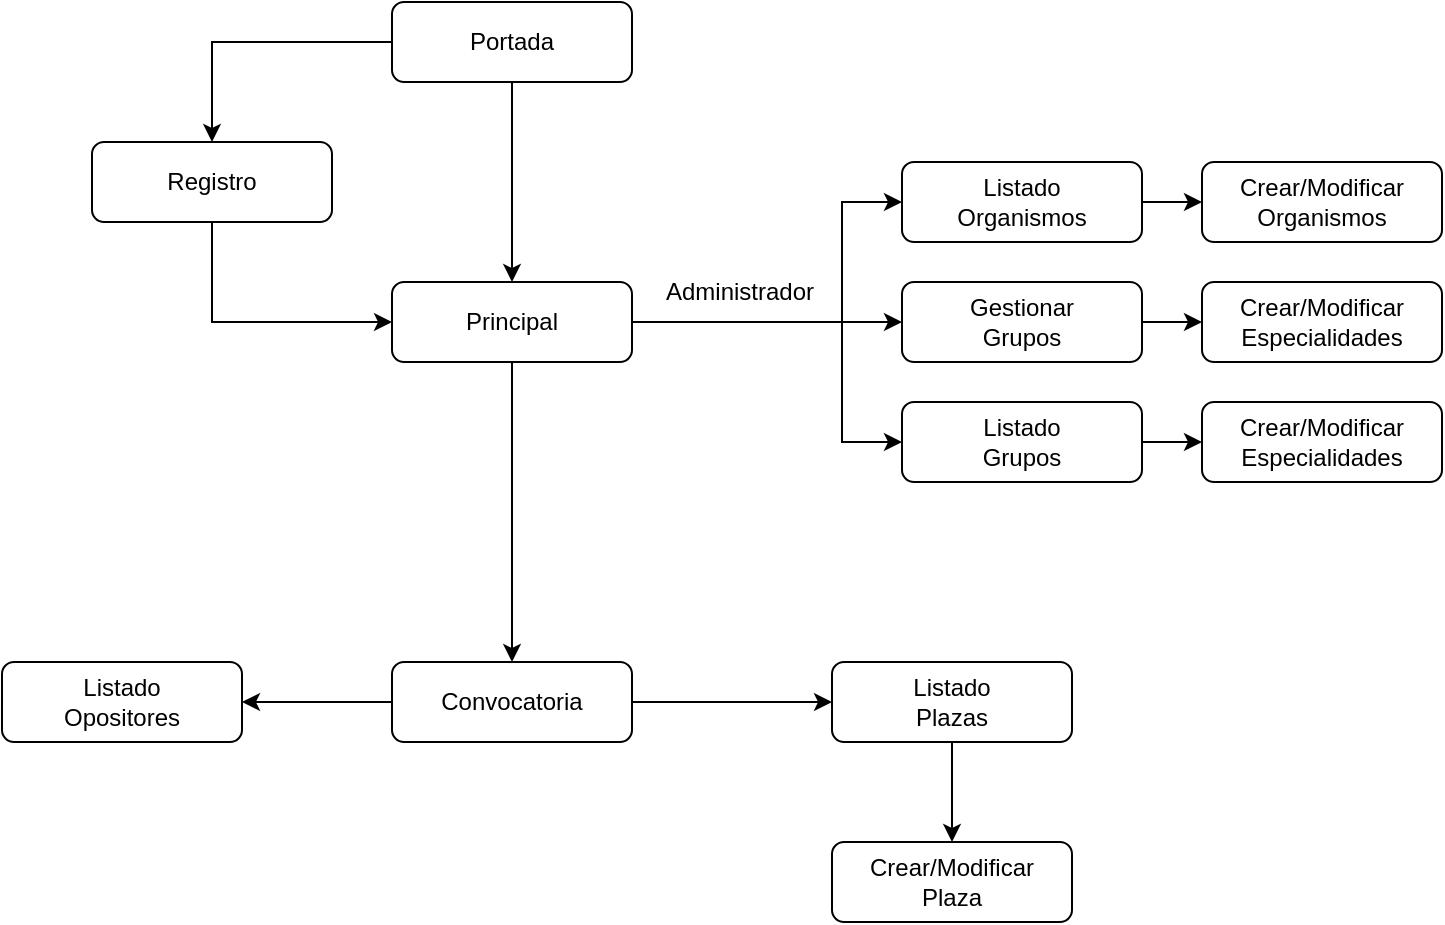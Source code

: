<mxfile version="16.6.6" type="github">
  <diagram id="C5RBs43oDa-KdzZeNtuy" name="Page-1">
    <mxGraphModel dx="981" dy="526" grid="1" gridSize="10" guides="1" tooltips="1" connect="1" arrows="1" fold="1" page="1" pageScale="1" pageWidth="827" pageHeight="1169" math="0" shadow="0">
      <root>
        <mxCell id="WIyWlLk6GJQsqaUBKTNV-0" />
        <mxCell id="WIyWlLk6GJQsqaUBKTNV-1" parent="WIyWlLk6GJQsqaUBKTNV-0" />
        <mxCell id="y31cm-2K5V9dVgdJCUjz-13" style="edgeStyle=orthogonalEdgeStyle;rounded=0;orthogonalLoop=1;jettySize=auto;html=1;" edge="1" parent="WIyWlLk6GJQsqaUBKTNV-1" source="WIyWlLk6GJQsqaUBKTNV-3" target="WIyWlLk6GJQsqaUBKTNV-7">
          <mxGeometry relative="1" as="geometry" />
        </mxCell>
        <mxCell id="y31cm-2K5V9dVgdJCUjz-14" style="edgeStyle=orthogonalEdgeStyle;rounded=0;orthogonalLoop=1;jettySize=auto;html=1;" edge="1" parent="WIyWlLk6GJQsqaUBKTNV-1" source="WIyWlLk6GJQsqaUBKTNV-3" target="WIyWlLk6GJQsqaUBKTNV-12">
          <mxGeometry relative="1" as="geometry" />
        </mxCell>
        <mxCell id="WIyWlLk6GJQsqaUBKTNV-3" value="Portada" style="rounded=1;whiteSpace=wrap;html=1;fontSize=12;glass=0;strokeWidth=1;shadow=0;" parent="WIyWlLk6GJQsqaUBKTNV-1" vertex="1">
          <mxGeometry x="270" y="30" width="120" height="40" as="geometry" />
        </mxCell>
        <mxCell id="y31cm-2K5V9dVgdJCUjz-15" style="edgeStyle=orthogonalEdgeStyle;rounded=0;orthogonalLoop=1;jettySize=auto;html=1;entryX=0;entryY=0.5;entryDx=0;entryDy=0;" edge="1" parent="WIyWlLk6GJQsqaUBKTNV-1" source="WIyWlLk6GJQsqaUBKTNV-7" target="WIyWlLk6GJQsqaUBKTNV-12">
          <mxGeometry relative="1" as="geometry">
            <mxPoint x="180" y="200" as="targetPoint" />
            <Array as="points">
              <mxPoint x="180" y="190" />
            </Array>
          </mxGeometry>
        </mxCell>
        <mxCell id="WIyWlLk6GJQsqaUBKTNV-7" value="Registro" style="rounded=1;whiteSpace=wrap;html=1;fontSize=12;glass=0;strokeWidth=1;shadow=0;" parent="WIyWlLk6GJQsqaUBKTNV-1" vertex="1">
          <mxGeometry x="120" y="100" width="120" height="40" as="geometry" />
        </mxCell>
        <mxCell id="y31cm-2K5V9dVgdJCUjz-19" style="edgeStyle=orthogonalEdgeStyle;rounded=0;orthogonalLoop=1;jettySize=auto;html=1;" edge="1" parent="WIyWlLk6GJQsqaUBKTNV-1" source="WIyWlLk6GJQsqaUBKTNV-12" target="y31cm-2K5V9dVgdJCUjz-2">
          <mxGeometry relative="1" as="geometry" />
        </mxCell>
        <mxCell id="y31cm-2K5V9dVgdJCUjz-20" style="edgeStyle=orthogonalEdgeStyle;rounded=0;orthogonalLoop=1;jettySize=auto;html=1;entryX=0;entryY=0.5;entryDx=0;entryDy=0;" edge="1" parent="WIyWlLk6GJQsqaUBKTNV-1" source="WIyWlLk6GJQsqaUBKTNV-12" target="y31cm-2K5V9dVgdJCUjz-7">
          <mxGeometry relative="1" as="geometry">
            <Array as="points">
              <mxPoint x="495" y="190" />
              <mxPoint x="495" y="130" />
            </Array>
          </mxGeometry>
        </mxCell>
        <mxCell id="y31cm-2K5V9dVgdJCUjz-21" style="edgeStyle=orthogonalEdgeStyle;rounded=0;orthogonalLoop=1;jettySize=auto;html=1;entryX=0;entryY=0.5;entryDx=0;entryDy=0;" edge="1" parent="WIyWlLk6GJQsqaUBKTNV-1" source="WIyWlLk6GJQsqaUBKTNV-12" target="y31cm-2K5V9dVgdJCUjz-3">
          <mxGeometry relative="1" as="geometry">
            <Array as="points">
              <mxPoint x="495" y="190" />
              <mxPoint x="495" y="250" />
            </Array>
          </mxGeometry>
        </mxCell>
        <mxCell id="y31cm-2K5V9dVgdJCUjz-26" style="edgeStyle=orthogonalEdgeStyle;rounded=0;orthogonalLoop=1;jettySize=auto;html=1;" edge="1" parent="WIyWlLk6GJQsqaUBKTNV-1" source="WIyWlLk6GJQsqaUBKTNV-12" target="y31cm-2K5V9dVgdJCUjz-1">
          <mxGeometry relative="1" as="geometry" />
        </mxCell>
        <mxCell id="WIyWlLk6GJQsqaUBKTNV-12" value="Principal" style="rounded=1;whiteSpace=wrap;html=1;fontSize=12;glass=0;strokeWidth=1;shadow=0;" parent="WIyWlLk6GJQsqaUBKTNV-1" vertex="1">
          <mxGeometry x="270" y="170" width="120" height="40" as="geometry" />
        </mxCell>
        <mxCell id="y31cm-2K5V9dVgdJCUjz-23" style="edgeStyle=orthogonalEdgeStyle;rounded=0;orthogonalLoop=1;jettySize=auto;html=1;" edge="1" parent="WIyWlLk6GJQsqaUBKTNV-1" source="y31cm-2K5V9dVgdJCUjz-0" target="y31cm-2K5V9dVgdJCUjz-12">
          <mxGeometry relative="1" as="geometry" />
        </mxCell>
        <mxCell id="y31cm-2K5V9dVgdJCUjz-0" value="Listado &lt;br&gt;Plazas" style="rounded=1;whiteSpace=wrap;html=1;fontSize=12;glass=0;strokeWidth=1;shadow=0;" vertex="1" parent="WIyWlLk6GJQsqaUBKTNV-1">
          <mxGeometry x="490" y="360" width="120" height="40" as="geometry" />
        </mxCell>
        <mxCell id="y31cm-2K5V9dVgdJCUjz-24" style="edgeStyle=orthogonalEdgeStyle;rounded=0;orthogonalLoop=1;jettySize=auto;html=1;" edge="1" parent="WIyWlLk6GJQsqaUBKTNV-1" source="y31cm-2K5V9dVgdJCUjz-1" target="y31cm-2K5V9dVgdJCUjz-0">
          <mxGeometry relative="1" as="geometry" />
        </mxCell>
        <mxCell id="y31cm-2K5V9dVgdJCUjz-25" style="edgeStyle=orthogonalEdgeStyle;rounded=0;orthogonalLoop=1;jettySize=auto;html=1;" edge="1" parent="WIyWlLk6GJQsqaUBKTNV-1" source="y31cm-2K5V9dVgdJCUjz-1" target="y31cm-2K5V9dVgdJCUjz-11">
          <mxGeometry relative="1" as="geometry" />
        </mxCell>
        <mxCell id="y31cm-2K5V9dVgdJCUjz-1" value="Convocatoria" style="rounded=1;whiteSpace=wrap;html=1;fontSize=12;glass=0;strokeWidth=1;shadow=0;" vertex="1" parent="WIyWlLk6GJQsqaUBKTNV-1">
          <mxGeometry x="270" y="360" width="120" height="40" as="geometry" />
        </mxCell>
        <mxCell id="y31cm-2K5V9dVgdJCUjz-17" style="edgeStyle=orthogonalEdgeStyle;rounded=0;orthogonalLoop=1;jettySize=auto;html=1;" edge="1" parent="WIyWlLk6GJQsqaUBKTNV-1" source="y31cm-2K5V9dVgdJCUjz-2" target="y31cm-2K5V9dVgdJCUjz-4">
          <mxGeometry relative="1" as="geometry" />
        </mxCell>
        <mxCell id="y31cm-2K5V9dVgdJCUjz-2" value="Gestionar &lt;br&gt;Grupos" style="rounded=1;whiteSpace=wrap;html=1;fontSize=12;glass=0;strokeWidth=1;shadow=0;" vertex="1" parent="WIyWlLk6GJQsqaUBKTNV-1">
          <mxGeometry x="525" y="170" width="120" height="40" as="geometry" />
        </mxCell>
        <mxCell id="y31cm-2K5V9dVgdJCUjz-18" style="edgeStyle=orthogonalEdgeStyle;rounded=0;orthogonalLoop=1;jettySize=auto;html=1;" edge="1" parent="WIyWlLk6GJQsqaUBKTNV-1" source="y31cm-2K5V9dVgdJCUjz-3" target="y31cm-2K5V9dVgdJCUjz-5">
          <mxGeometry relative="1" as="geometry" />
        </mxCell>
        <mxCell id="y31cm-2K5V9dVgdJCUjz-3" value="Listado&lt;br&gt;Grupos" style="rounded=1;whiteSpace=wrap;html=1;fontSize=12;glass=0;strokeWidth=1;shadow=0;" vertex="1" parent="WIyWlLk6GJQsqaUBKTNV-1">
          <mxGeometry x="525" y="230" width="120" height="40" as="geometry" />
        </mxCell>
        <mxCell id="y31cm-2K5V9dVgdJCUjz-4" value="Crear/Modificar&lt;br&gt;Especialidades" style="rounded=1;whiteSpace=wrap;html=1;fontSize=12;glass=0;strokeWidth=1;shadow=0;" vertex="1" parent="WIyWlLk6GJQsqaUBKTNV-1">
          <mxGeometry x="675" y="170" width="120" height="40" as="geometry" />
        </mxCell>
        <mxCell id="y31cm-2K5V9dVgdJCUjz-5" value="Crear/Modificar&lt;br&gt;Especialidades" style="rounded=1;whiteSpace=wrap;html=1;fontSize=12;glass=0;strokeWidth=1;shadow=0;" vertex="1" parent="WIyWlLk6GJQsqaUBKTNV-1">
          <mxGeometry x="675" y="230" width="120" height="40" as="geometry" />
        </mxCell>
        <mxCell id="y31cm-2K5V9dVgdJCUjz-6" value="Crear/Modificar&lt;br&gt;Organismos" style="rounded=1;whiteSpace=wrap;html=1;fontSize=12;glass=0;strokeWidth=1;shadow=0;" vertex="1" parent="WIyWlLk6GJQsqaUBKTNV-1">
          <mxGeometry x="675" y="110" width="120" height="40" as="geometry" />
        </mxCell>
        <mxCell id="y31cm-2K5V9dVgdJCUjz-16" style="edgeStyle=orthogonalEdgeStyle;rounded=0;orthogonalLoop=1;jettySize=auto;html=1;" edge="1" parent="WIyWlLk6GJQsqaUBKTNV-1" source="y31cm-2K5V9dVgdJCUjz-7" target="y31cm-2K5V9dVgdJCUjz-6">
          <mxGeometry relative="1" as="geometry" />
        </mxCell>
        <mxCell id="y31cm-2K5V9dVgdJCUjz-7" value="Listado&lt;br&gt;Organismos" style="rounded=1;whiteSpace=wrap;html=1;fontSize=12;glass=0;strokeWidth=1;shadow=0;" vertex="1" parent="WIyWlLk6GJQsqaUBKTNV-1">
          <mxGeometry x="525" y="110" width="120" height="40" as="geometry" />
        </mxCell>
        <mxCell id="y31cm-2K5V9dVgdJCUjz-11" value="Listado &lt;br&gt;Opositores" style="rounded=1;whiteSpace=wrap;html=1;fontSize=12;glass=0;strokeWidth=1;shadow=0;" vertex="1" parent="WIyWlLk6GJQsqaUBKTNV-1">
          <mxGeometry x="75" y="360" width="120" height="40" as="geometry" />
        </mxCell>
        <mxCell id="y31cm-2K5V9dVgdJCUjz-12" value="Crear/Modificar&lt;br&gt;Plaza" style="rounded=1;whiteSpace=wrap;html=1;fontSize=12;glass=0;strokeWidth=1;shadow=0;" vertex="1" parent="WIyWlLk6GJQsqaUBKTNV-1">
          <mxGeometry x="490" y="450" width="120" height="40" as="geometry" />
        </mxCell>
        <mxCell id="y31cm-2K5V9dVgdJCUjz-22" value="Administrador" style="text;html=1;strokeColor=none;fillColor=none;align=center;verticalAlign=middle;whiteSpace=wrap;rounded=0;" vertex="1" parent="WIyWlLk6GJQsqaUBKTNV-1">
          <mxGeometry x="414" y="160" width="60" height="30" as="geometry" />
        </mxCell>
      </root>
    </mxGraphModel>
  </diagram>
</mxfile>
